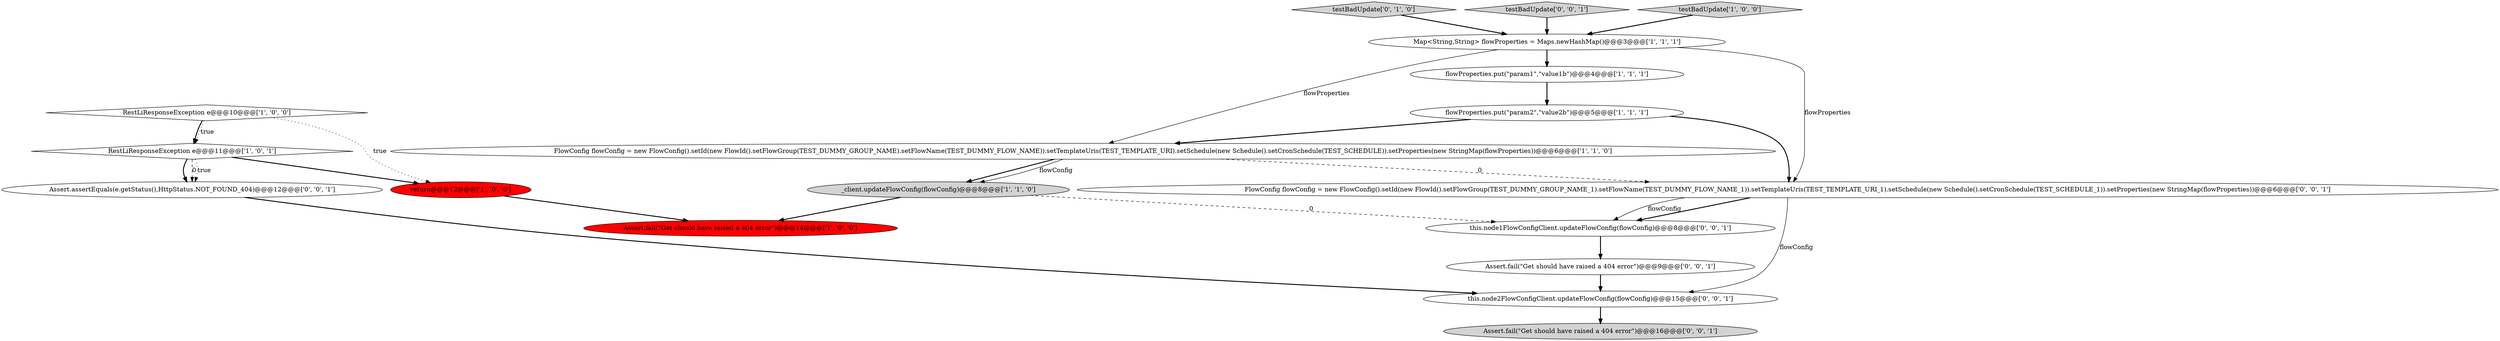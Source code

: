 digraph {
14 [style = filled, label = "Assert.fail(\"Get should have raised a 404 error\")@@@16@@@['0', '0', '1']", fillcolor = lightgray, shape = ellipse image = "AAA0AAABBB3BBB"];
10 [style = filled, label = "testBadUpdate['0', '1', '0']", fillcolor = lightgray, shape = diamond image = "AAA0AAABBB2BBB"];
16 [style = filled, label = "this.node2FlowConfigClient.updateFlowConfig(flowConfig)@@@15@@@['0', '0', '1']", fillcolor = white, shape = ellipse image = "AAA0AAABBB3BBB"];
4 [style = filled, label = "RestLiResponseException e@@@11@@@['1', '0', '1']", fillcolor = white, shape = diamond image = "AAA0AAABBB1BBB"];
5 [style = filled, label = "return@@@12@@@['1', '0', '0']", fillcolor = red, shape = ellipse image = "AAA1AAABBB1BBB"];
8 [style = filled, label = "flowProperties.put(\"param2\",\"value2b\")@@@5@@@['1', '1', '1']", fillcolor = white, shape = ellipse image = "AAA0AAABBB1BBB"];
11 [style = filled, label = "this.node1FlowConfigClient.updateFlowConfig(flowConfig)@@@8@@@['0', '0', '1']", fillcolor = white, shape = ellipse image = "AAA0AAABBB3BBB"];
13 [style = filled, label = "FlowConfig flowConfig = new FlowConfig().setId(new FlowId().setFlowGroup(TEST_DUMMY_GROUP_NAME_1).setFlowName(TEST_DUMMY_FLOW_NAME_1)).setTemplateUris(TEST_TEMPLATE_URI_1).setSchedule(new Schedule().setCronSchedule(TEST_SCHEDULE_1)).setProperties(new StringMap(flowProperties))@@@6@@@['0', '0', '1']", fillcolor = white, shape = ellipse image = "AAA0AAABBB3BBB"];
15 [style = filled, label = "testBadUpdate['0', '0', '1']", fillcolor = lightgray, shape = diamond image = "AAA0AAABBB3BBB"];
0 [style = filled, label = "_client.updateFlowConfig(flowConfig)@@@8@@@['1', '1', '0']", fillcolor = lightgray, shape = ellipse image = "AAA0AAABBB1BBB"];
9 [style = filled, label = "Map<String,String> flowProperties = Maps.newHashMap()@@@3@@@['1', '1', '1']", fillcolor = white, shape = ellipse image = "AAA0AAABBB1BBB"];
2 [style = filled, label = "flowProperties.put(\"param1\",\"value1b\")@@@4@@@['1', '1', '1']", fillcolor = white, shape = ellipse image = "AAA0AAABBB1BBB"];
17 [style = filled, label = "Assert.assertEquals(e.getStatus(),HttpStatus.NOT_FOUND_404)@@@12@@@['0', '0', '1']", fillcolor = white, shape = ellipse image = "AAA0AAABBB3BBB"];
12 [style = filled, label = "Assert.fail(\"Get should have raised a 404 error\")@@@9@@@['0', '0', '1']", fillcolor = white, shape = ellipse image = "AAA0AAABBB3BBB"];
3 [style = filled, label = "RestLiResponseException e@@@10@@@['1', '0', '0']", fillcolor = white, shape = diamond image = "AAA0AAABBB1BBB"];
1 [style = filled, label = "Assert.fail(\"Get should have raised a 404 error\")@@@14@@@['1', '0', '0']", fillcolor = red, shape = ellipse image = "AAA1AAABBB1BBB"];
6 [style = filled, label = "FlowConfig flowConfig = new FlowConfig().setId(new FlowId().setFlowGroup(TEST_DUMMY_GROUP_NAME).setFlowName(TEST_DUMMY_FLOW_NAME)).setTemplateUris(TEST_TEMPLATE_URI).setSchedule(new Schedule().setCronSchedule(TEST_SCHEDULE)).setProperties(new StringMap(flowProperties))@@@6@@@['1', '1', '0']", fillcolor = white, shape = ellipse image = "AAA0AAABBB1BBB"];
7 [style = filled, label = "testBadUpdate['1', '0', '0']", fillcolor = lightgray, shape = diamond image = "AAA0AAABBB1BBB"];
4->17 [style = bold, label=""];
4->17 [style = dashed, label="0"];
9->2 [style = bold, label=""];
3->4 [style = dotted, label="true"];
8->6 [style = bold, label=""];
6->0 [style = bold, label=""];
11->12 [style = bold, label=""];
12->16 [style = bold, label=""];
0->11 [style = dashed, label="0"];
9->6 [style = solid, label="flowProperties"];
9->13 [style = solid, label="flowProperties"];
3->4 [style = bold, label=""];
13->11 [style = bold, label=""];
6->0 [style = solid, label="flowConfig"];
7->9 [style = bold, label=""];
5->1 [style = bold, label=""];
3->5 [style = dotted, label="true"];
6->13 [style = dashed, label="0"];
15->9 [style = bold, label=""];
0->1 [style = bold, label=""];
16->14 [style = bold, label=""];
13->11 [style = solid, label="flowConfig"];
10->9 [style = bold, label=""];
4->17 [style = dotted, label="true"];
4->5 [style = bold, label=""];
17->16 [style = bold, label=""];
8->13 [style = bold, label=""];
2->8 [style = bold, label=""];
13->16 [style = solid, label="flowConfig"];
}
